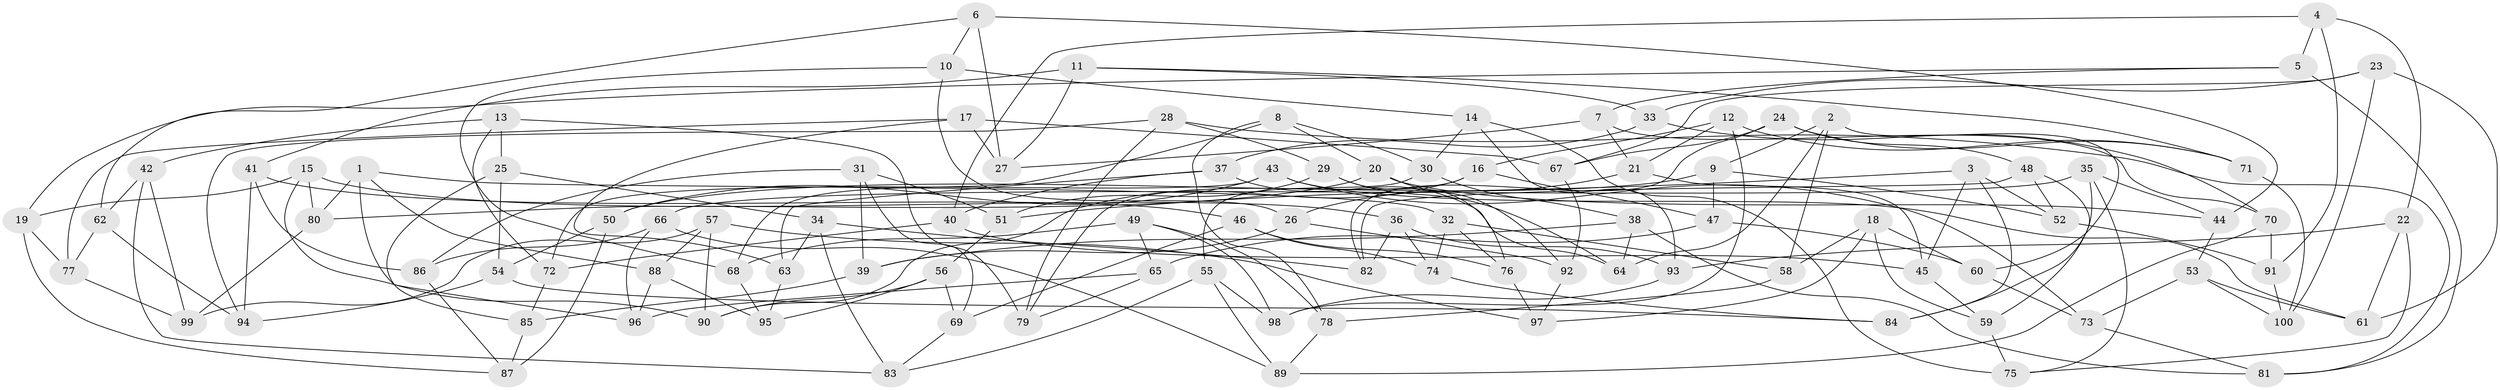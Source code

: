 // coarse degree distribution, {5: 0.13793103448275862, 6: 0.5862068965517241, 4: 0.27586206896551724}
// Generated by graph-tools (version 1.1) at 2025/52/02/27/25 19:52:30]
// undirected, 100 vertices, 200 edges
graph export_dot {
graph [start="1"]
  node [color=gray90,style=filled];
  1;
  2;
  3;
  4;
  5;
  6;
  7;
  8;
  9;
  10;
  11;
  12;
  13;
  14;
  15;
  16;
  17;
  18;
  19;
  20;
  21;
  22;
  23;
  24;
  25;
  26;
  27;
  28;
  29;
  30;
  31;
  32;
  33;
  34;
  35;
  36;
  37;
  38;
  39;
  40;
  41;
  42;
  43;
  44;
  45;
  46;
  47;
  48;
  49;
  50;
  51;
  52;
  53;
  54;
  55;
  56;
  57;
  58;
  59;
  60;
  61;
  62;
  63;
  64;
  65;
  66;
  67;
  68;
  69;
  70;
  71;
  72;
  73;
  74;
  75;
  76;
  77;
  78;
  79;
  80;
  81;
  82;
  83;
  84;
  85;
  86;
  87;
  88;
  89;
  90;
  91;
  92;
  93;
  94;
  95;
  96;
  97;
  98;
  99;
  100;
  1 -- 32;
  1 -- 96;
  1 -- 80;
  1 -- 88;
  2 -- 9;
  2 -- 60;
  2 -- 64;
  2 -- 58;
  3 -- 45;
  3 -- 84;
  3 -- 51;
  3 -- 52;
  4 -- 40;
  4 -- 5;
  4 -- 22;
  4 -- 91;
  5 -- 81;
  5 -- 7;
  5 -- 19;
  6 -- 10;
  6 -- 62;
  6 -- 44;
  6 -- 27;
  7 -- 21;
  7 -- 70;
  7 -- 27;
  8 -- 20;
  8 -- 30;
  8 -- 78;
  8 -- 68;
  9 -- 47;
  9 -- 52;
  9 -- 50;
  10 -- 14;
  10 -- 26;
  10 -- 68;
  11 -- 71;
  11 -- 41;
  11 -- 27;
  11 -- 33;
  12 -- 16;
  12 -- 21;
  12 -- 98;
  12 -- 71;
  13 -- 42;
  13 -- 79;
  13 -- 25;
  13 -- 72;
  14 -- 93;
  14 -- 30;
  14 -- 75;
  15 -- 90;
  15 -- 36;
  15 -- 80;
  15 -- 19;
  16 -- 47;
  16 -- 79;
  16 -- 90;
  17 -- 27;
  17 -- 67;
  17 -- 63;
  17 -- 77;
  18 -- 59;
  18 -- 97;
  18 -- 58;
  18 -- 60;
  19 -- 87;
  19 -- 77;
  20 -- 92;
  20 -- 80;
  20 -- 44;
  21 -- 45;
  21 -- 26;
  22 -- 93;
  22 -- 61;
  22 -- 75;
  23 -- 61;
  23 -- 33;
  23 -- 67;
  23 -- 100;
  24 -- 67;
  24 -- 71;
  24 -- 82;
  24 -- 48;
  25 -- 34;
  25 -- 54;
  25 -- 85;
  26 -- 39;
  26 -- 92;
  28 -- 94;
  28 -- 81;
  28 -- 29;
  28 -- 79;
  29 -- 64;
  29 -- 76;
  29 -- 51;
  30 -- 55;
  30 -- 38;
  31 -- 69;
  31 -- 86;
  31 -- 51;
  31 -- 39;
  32 -- 58;
  32 -- 74;
  32 -- 76;
  33 -- 70;
  33 -- 37;
  34 -- 63;
  34 -- 83;
  34 -- 82;
  35 -- 66;
  35 -- 44;
  35 -- 75;
  35 -- 84;
  36 -- 93;
  36 -- 82;
  36 -- 74;
  37 -- 63;
  37 -- 64;
  37 -- 40;
  38 -- 81;
  38 -- 64;
  38 -- 39;
  39 -- 85;
  40 -- 72;
  40 -- 45;
  41 -- 94;
  41 -- 86;
  41 -- 46;
  42 -- 62;
  42 -- 99;
  42 -- 83;
  43 -- 72;
  43 -- 61;
  43 -- 50;
  43 -- 73;
  44 -- 53;
  45 -- 59;
  46 -- 76;
  46 -- 74;
  46 -- 69;
  47 -- 60;
  47 -- 65;
  48 -- 52;
  48 -- 59;
  48 -- 82;
  49 -- 65;
  49 -- 98;
  49 -- 68;
  49 -- 78;
  50 -- 54;
  50 -- 87;
  51 -- 56;
  52 -- 91;
  53 -- 73;
  53 -- 61;
  53 -- 100;
  54 -- 84;
  54 -- 94;
  55 -- 89;
  55 -- 83;
  55 -- 98;
  56 -- 69;
  56 -- 95;
  56 -- 90;
  57 -- 88;
  57 -- 99;
  57 -- 90;
  57 -- 97;
  58 -- 78;
  59 -- 75;
  60 -- 73;
  62 -- 77;
  62 -- 94;
  63 -- 95;
  65 -- 79;
  65 -- 96;
  66 -- 96;
  66 -- 89;
  66 -- 86;
  67 -- 92;
  68 -- 95;
  69 -- 83;
  70 -- 91;
  70 -- 89;
  71 -- 100;
  72 -- 85;
  73 -- 81;
  74 -- 84;
  76 -- 97;
  77 -- 99;
  78 -- 89;
  80 -- 99;
  85 -- 87;
  86 -- 87;
  88 -- 95;
  88 -- 96;
  91 -- 100;
  92 -- 97;
  93 -- 98;
}
